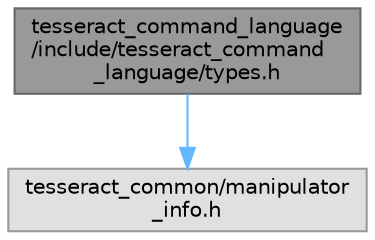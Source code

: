 digraph "tesseract_command_language/include/tesseract_command_language/types.h"
{
 // LATEX_PDF_SIZE
  bgcolor="transparent";
  edge [fontname=Helvetica,fontsize=10,labelfontname=Helvetica,labelfontsize=10];
  node [fontname=Helvetica,fontsize=10,shape=box,height=0.2,width=0.4];
  Node1 [label="tesseract_command_language\l/include/tesseract_command\l_language/types.h",height=0.2,width=0.4,color="gray40", fillcolor="grey60", style="filled", fontcolor="black",tooltip="Contains common types used throughout command language."];
  Node1 -> Node2 [color="steelblue1",style="solid"];
  Node2 [label="tesseract_common/manipulator\l_info.h",height=0.2,width=0.4,color="grey60", fillcolor="#E0E0E0", style="filled",tooltip=" "];
}
